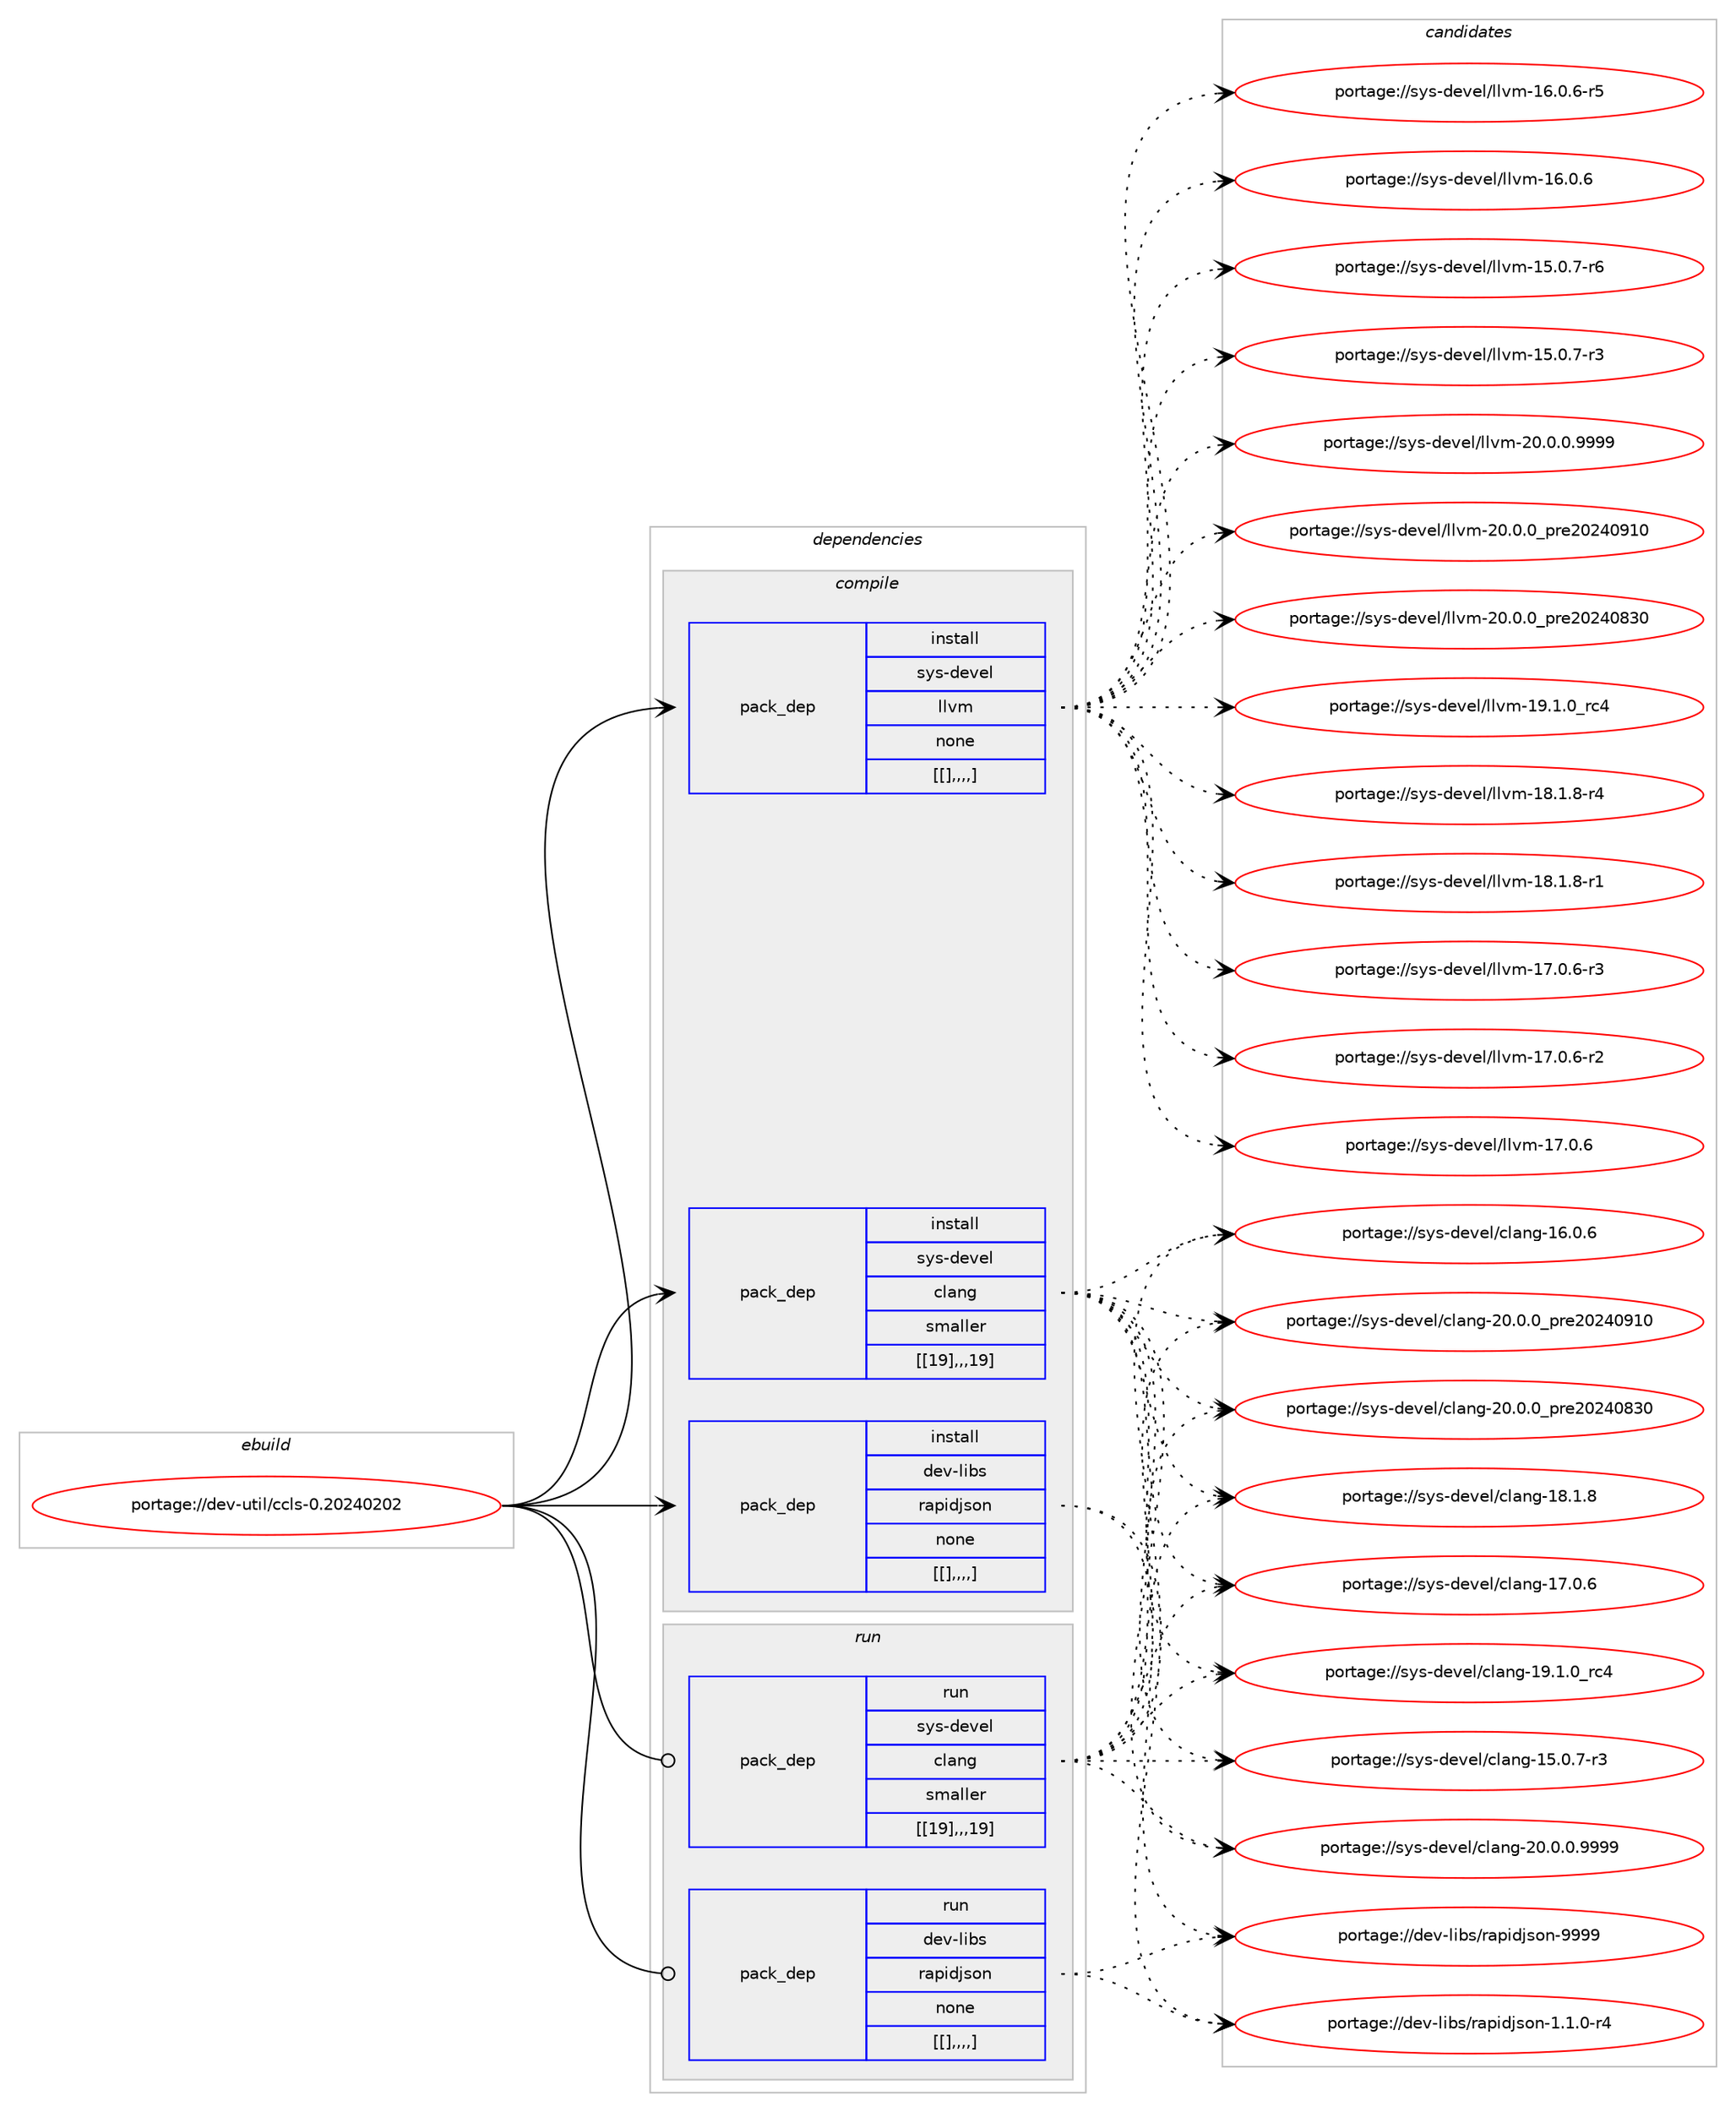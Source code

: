 digraph prolog {

# *************
# Graph options
# *************

newrank=true;
concentrate=true;
compound=true;
graph [rankdir=LR,fontname=Helvetica,fontsize=10,ranksep=1.5];#, ranksep=2.5, nodesep=0.2];
edge  [arrowhead=vee];
node  [fontname=Helvetica,fontsize=10];

# **********
# The ebuild
# **********

subgraph cluster_leftcol {
color=gray;
label=<<i>ebuild</i>>;
id [label="portage://dev-util/ccls-0.20240202", color=red, width=4, href="../dev-util/ccls-0.20240202.svg"];
}

# ****************
# The dependencies
# ****************

subgraph cluster_midcol {
color=gray;
label=<<i>dependencies</i>>;
subgraph cluster_compile {
fillcolor="#eeeeee";
style=filled;
label=<<i>compile</i>>;
subgraph pack152548 {
dependency215103 [label=<<TABLE BORDER="0" CELLBORDER="1" CELLSPACING="0" CELLPADDING="4" WIDTH="220"><TR><TD ROWSPAN="6" CELLPADDING="30">pack_dep</TD></TR><TR><TD WIDTH="110">install</TD></TR><TR><TD>dev-libs</TD></TR><TR><TD>rapidjson</TD></TR><TR><TD>none</TD></TR><TR><TD>[[],,,,]</TD></TR></TABLE>>, shape=none, color=blue];
}
id:e -> dependency215103:w [weight=20,style="solid",arrowhead="vee"];
subgraph pack152549 {
dependency215104 [label=<<TABLE BORDER="0" CELLBORDER="1" CELLSPACING="0" CELLPADDING="4" WIDTH="220"><TR><TD ROWSPAN="6" CELLPADDING="30">pack_dep</TD></TR><TR><TD WIDTH="110">install</TD></TR><TR><TD>sys-devel</TD></TR><TR><TD>clang</TD></TR><TR><TD>smaller</TD></TR><TR><TD>[[19],,,19]</TD></TR></TABLE>>, shape=none, color=blue];
}
id:e -> dependency215104:w [weight=20,style="solid",arrowhead="vee"];
subgraph pack152550 {
dependency215105 [label=<<TABLE BORDER="0" CELLBORDER="1" CELLSPACING="0" CELLPADDING="4" WIDTH="220"><TR><TD ROWSPAN="6" CELLPADDING="30">pack_dep</TD></TR><TR><TD WIDTH="110">install</TD></TR><TR><TD>sys-devel</TD></TR><TR><TD>llvm</TD></TR><TR><TD>none</TD></TR><TR><TD>[[],,,,]</TD></TR></TABLE>>, shape=none, color=blue];
}
id:e -> dependency215105:w [weight=20,style="solid",arrowhead="vee"];
}
subgraph cluster_compileandrun {
fillcolor="#eeeeee";
style=filled;
label=<<i>compile and run</i>>;
}
subgraph cluster_run {
fillcolor="#eeeeee";
style=filled;
label=<<i>run</i>>;
subgraph pack152551 {
dependency215106 [label=<<TABLE BORDER="0" CELLBORDER="1" CELLSPACING="0" CELLPADDING="4" WIDTH="220"><TR><TD ROWSPAN="6" CELLPADDING="30">pack_dep</TD></TR><TR><TD WIDTH="110">run</TD></TR><TR><TD>dev-libs</TD></TR><TR><TD>rapidjson</TD></TR><TR><TD>none</TD></TR><TR><TD>[[],,,,]</TD></TR></TABLE>>, shape=none, color=blue];
}
id:e -> dependency215106:w [weight=20,style="solid",arrowhead="odot"];
subgraph pack152552 {
dependency215107 [label=<<TABLE BORDER="0" CELLBORDER="1" CELLSPACING="0" CELLPADDING="4" WIDTH="220"><TR><TD ROWSPAN="6" CELLPADDING="30">pack_dep</TD></TR><TR><TD WIDTH="110">run</TD></TR><TR><TD>sys-devel</TD></TR><TR><TD>clang</TD></TR><TR><TD>smaller</TD></TR><TR><TD>[[19],,,19]</TD></TR></TABLE>>, shape=none, color=blue];
}
id:e -> dependency215107:w [weight=20,style="solid",arrowhead="odot"];
}
}

# **************
# The candidates
# **************

subgraph cluster_choices {
rank=same;
color=gray;
label=<<i>candidates</i>>;

subgraph choice152548 {
color=black;
nodesep=1;
choice100101118451081059811547114971121051001061151111104557575757 [label="portage://dev-libs/rapidjson-9999", color=red, width=4,href="../dev-libs/rapidjson-9999.svg"];
choice100101118451081059811547114971121051001061151111104549464946484511452 [label="portage://dev-libs/rapidjson-1.1.0-r4", color=red, width=4,href="../dev-libs/rapidjson-1.1.0-r4.svg"];
dependency215103:e -> choice100101118451081059811547114971121051001061151111104557575757:w [style=dotted,weight="100"];
dependency215103:e -> choice100101118451081059811547114971121051001061151111104549464946484511452:w [style=dotted,weight="100"];
}
subgraph choice152549 {
color=black;
nodesep=1;
choice11512111545100101118101108479910897110103455048464846484657575757 [label="portage://sys-devel/clang-20.0.0.9999", color=red, width=4,href="../sys-devel/clang-20.0.0.9999.svg"];
choice1151211154510010111810110847991089711010345504846484648951121141015048505248574948 [label="portage://sys-devel/clang-20.0.0_pre20240910", color=red, width=4,href="../sys-devel/clang-20.0.0_pre20240910.svg"];
choice1151211154510010111810110847991089711010345504846484648951121141015048505248565148 [label="portage://sys-devel/clang-20.0.0_pre20240830", color=red, width=4,href="../sys-devel/clang-20.0.0_pre20240830.svg"];
choice1151211154510010111810110847991089711010345495746494648951149952 [label="portage://sys-devel/clang-19.1.0_rc4", color=red, width=4,href="../sys-devel/clang-19.1.0_rc4.svg"];
choice1151211154510010111810110847991089711010345495646494656 [label="portage://sys-devel/clang-18.1.8", color=red, width=4,href="../sys-devel/clang-18.1.8.svg"];
choice1151211154510010111810110847991089711010345495546484654 [label="portage://sys-devel/clang-17.0.6", color=red, width=4,href="../sys-devel/clang-17.0.6.svg"];
choice1151211154510010111810110847991089711010345495446484654 [label="portage://sys-devel/clang-16.0.6", color=red, width=4,href="../sys-devel/clang-16.0.6.svg"];
choice11512111545100101118101108479910897110103454953464846554511451 [label="portage://sys-devel/clang-15.0.7-r3", color=red, width=4,href="../sys-devel/clang-15.0.7-r3.svg"];
dependency215104:e -> choice11512111545100101118101108479910897110103455048464846484657575757:w [style=dotted,weight="100"];
dependency215104:e -> choice1151211154510010111810110847991089711010345504846484648951121141015048505248574948:w [style=dotted,weight="100"];
dependency215104:e -> choice1151211154510010111810110847991089711010345504846484648951121141015048505248565148:w [style=dotted,weight="100"];
dependency215104:e -> choice1151211154510010111810110847991089711010345495746494648951149952:w [style=dotted,weight="100"];
dependency215104:e -> choice1151211154510010111810110847991089711010345495646494656:w [style=dotted,weight="100"];
dependency215104:e -> choice1151211154510010111810110847991089711010345495546484654:w [style=dotted,weight="100"];
dependency215104:e -> choice1151211154510010111810110847991089711010345495446484654:w [style=dotted,weight="100"];
dependency215104:e -> choice11512111545100101118101108479910897110103454953464846554511451:w [style=dotted,weight="100"];
}
subgraph choice152550 {
color=black;
nodesep=1;
choice1151211154510010111810110847108108118109455048464846484657575757 [label="portage://sys-devel/llvm-20.0.0.9999", color=red, width=4,href="../sys-devel/llvm-20.0.0.9999.svg"];
choice115121115451001011181011084710810811810945504846484648951121141015048505248574948 [label="portage://sys-devel/llvm-20.0.0_pre20240910", color=red, width=4,href="../sys-devel/llvm-20.0.0_pre20240910.svg"];
choice115121115451001011181011084710810811810945504846484648951121141015048505248565148 [label="portage://sys-devel/llvm-20.0.0_pre20240830", color=red, width=4,href="../sys-devel/llvm-20.0.0_pre20240830.svg"];
choice115121115451001011181011084710810811810945495746494648951149952 [label="portage://sys-devel/llvm-19.1.0_rc4", color=red, width=4,href="../sys-devel/llvm-19.1.0_rc4.svg"];
choice1151211154510010111810110847108108118109454956464946564511452 [label="portage://sys-devel/llvm-18.1.8-r4", color=red, width=4,href="../sys-devel/llvm-18.1.8-r4.svg"];
choice1151211154510010111810110847108108118109454956464946564511449 [label="portage://sys-devel/llvm-18.1.8-r1", color=red, width=4,href="../sys-devel/llvm-18.1.8-r1.svg"];
choice1151211154510010111810110847108108118109454955464846544511451 [label="portage://sys-devel/llvm-17.0.6-r3", color=red, width=4,href="../sys-devel/llvm-17.0.6-r3.svg"];
choice1151211154510010111810110847108108118109454955464846544511450 [label="portage://sys-devel/llvm-17.0.6-r2", color=red, width=4,href="../sys-devel/llvm-17.0.6-r2.svg"];
choice115121115451001011181011084710810811810945495546484654 [label="portage://sys-devel/llvm-17.0.6", color=red, width=4,href="../sys-devel/llvm-17.0.6.svg"];
choice1151211154510010111810110847108108118109454954464846544511453 [label="portage://sys-devel/llvm-16.0.6-r5", color=red, width=4,href="../sys-devel/llvm-16.0.6-r5.svg"];
choice115121115451001011181011084710810811810945495446484654 [label="portage://sys-devel/llvm-16.0.6", color=red, width=4,href="../sys-devel/llvm-16.0.6.svg"];
choice1151211154510010111810110847108108118109454953464846554511454 [label="portage://sys-devel/llvm-15.0.7-r6", color=red, width=4,href="../sys-devel/llvm-15.0.7-r6.svg"];
choice1151211154510010111810110847108108118109454953464846554511451 [label="portage://sys-devel/llvm-15.0.7-r3", color=red, width=4,href="../sys-devel/llvm-15.0.7-r3.svg"];
dependency215105:e -> choice1151211154510010111810110847108108118109455048464846484657575757:w [style=dotted,weight="100"];
dependency215105:e -> choice115121115451001011181011084710810811810945504846484648951121141015048505248574948:w [style=dotted,weight="100"];
dependency215105:e -> choice115121115451001011181011084710810811810945504846484648951121141015048505248565148:w [style=dotted,weight="100"];
dependency215105:e -> choice115121115451001011181011084710810811810945495746494648951149952:w [style=dotted,weight="100"];
dependency215105:e -> choice1151211154510010111810110847108108118109454956464946564511452:w [style=dotted,weight="100"];
dependency215105:e -> choice1151211154510010111810110847108108118109454956464946564511449:w [style=dotted,weight="100"];
dependency215105:e -> choice1151211154510010111810110847108108118109454955464846544511451:w [style=dotted,weight="100"];
dependency215105:e -> choice1151211154510010111810110847108108118109454955464846544511450:w [style=dotted,weight="100"];
dependency215105:e -> choice115121115451001011181011084710810811810945495546484654:w [style=dotted,weight="100"];
dependency215105:e -> choice1151211154510010111810110847108108118109454954464846544511453:w [style=dotted,weight="100"];
dependency215105:e -> choice115121115451001011181011084710810811810945495446484654:w [style=dotted,weight="100"];
dependency215105:e -> choice1151211154510010111810110847108108118109454953464846554511454:w [style=dotted,weight="100"];
dependency215105:e -> choice1151211154510010111810110847108108118109454953464846554511451:w [style=dotted,weight="100"];
}
subgraph choice152551 {
color=black;
nodesep=1;
choice100101118451081059811547114971121051001061151111104557575757 [label="portage://dev-libs/rapidjson-9999", color=red, width=4,href="../dev-libs/rapidjson-9999.svg"];
choice100101118451081059811547114971121051001061151111104549464946484511452 [label="portage://dev-libs/rapidjson-1.1.0-r4", color=red, width=4,href="../dev-libs/rapidjson-1.1.0-r4.svg"];
dependency215106:e -> choice100101118451081059811547114971121051001061151111104557575757:w [style=dotted,weight="100"];
dependency215106:e -> choice100101118451081059811547114971121051001061151111104549464946484511452:w [style=dotted,weight="100"];
}
subgraph choice152552 {
color=black;
nodesep=1;
choice11512111545100101118101108479910897110103455048464846484657575757 [label="portage://sys-devel/clang-20.0.0.9999", color=red, width=4,href="../sys-devel/clang-20.0.0.9999.svg"];
choice1151211154510010111810110847991089711010345504846484648951121141015048505248574948 [label="portage://sys-devel/clang-20.0.0_pre20240910", color=red, width=4,href="../sys-devel/clang-20.0.0_pre20240910.svg"];
choice1151211154510010111810110847991089711010345504846484648951121141015048505248565148 [label="portage://sys-devel/clang-20.0.0_pre20240830", color=red, width=4,href="../sys-devel/clang-20.0.0_pre20240830.svg"];
choice1151211154510010111810110847991089711010345495746494648951149952 [label="portage://sys-devel/clang-19.1.0_rc4", color=red, width=4,href="../sys-devel/clang-19.1.0_rc4.svg"];
choice1151211154510010111810110847991089711010345495646494656 [label="portage://sys-devel/clang-18.1.8", color=red, width=4,href="../sys-devel/clang-18.1.8.svg"];
choice1151211154510010111810110847991089711010345495546484654 [label="portage://sys-devel/clang-17.0.6", color=red, width=4,href="../sys-devel/clang-17.0.6.svg"];
choice1151211154510010111810110847991089711010345495446484654 [label="portage://sys-devel/clang-16.0.6", color=red, width=4,href="../sys-devel/clang-16.0.6.svg"];
choice11512111545100101118101108479910897110103454953464846554511451 [label="portage://sys-devel/clang-15.0.7-r3", color=red, width=4,href="../sys-devel/clang-15.0.7-r3.svg"];
dependency215107:e -> choice11512111545100101118101108479910897110103455048464846484657575757:w [style=dotted,weight="100"];
dependency215107:e -> choice1151211154510010111810110847991089711010345504846484648951121141015048505248574948:w [style=dotted,weight="100"];
dependency215107:e -> choice1151211154510010111810110847991089711010345504846484648951121141015048505248565148:w [style=dotted,weight="100"];
dependency215107:e -> choice1151211154510010111810110847991089711010345495746494648951149952:w [style=dotted,weight="100"];
dependency215107:e -> choice1151211154510010111810110847991089711010345495646494656:w [style=dotted,weight="100"];
dependency215107:e -> choice1151211154510010111810110847991089711010345495546484654:w [style=dotted,weight="100"];
dependency215107:e -> choice1151211154510010111810110847991089711010345495446484654:w [style=dotted,weight="100"];
dependency215107:e -> choice11512111545100101118101108479910897110103454953464846554511451:w [style=dotted,weight="100"];
}
}

}
